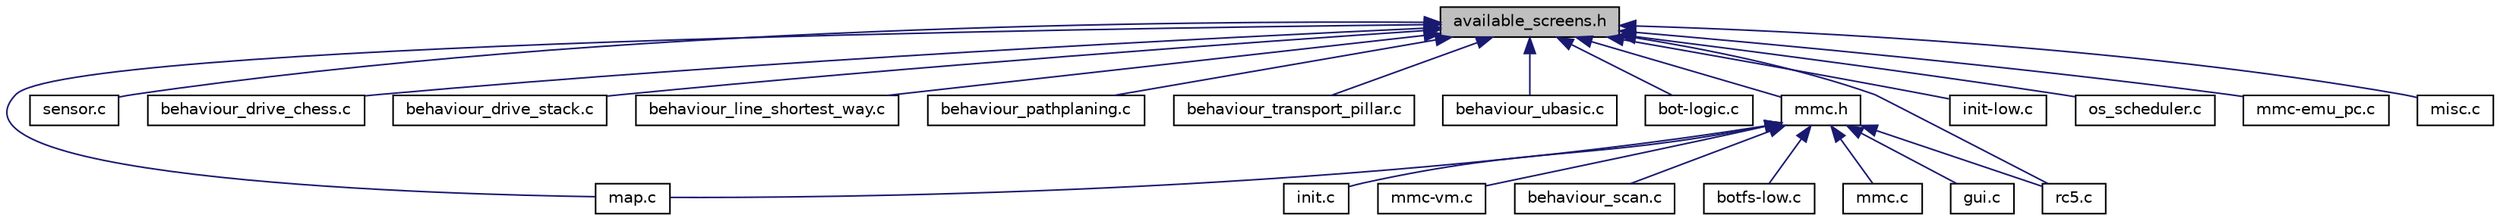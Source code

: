 digraph G
{
  edge [fontname="Helvetica",fontsize="10",labelfontname="Helvetica",labelfontsize="10"];
  node [fontname="Helvetica",fontsize="10",shape=record];
  Node1 [label="available_screens.h",height=0.2,width=0.4,color="black", fillcolor="grey75", style="filled" fontcolor="black"];
  Node1 -> Node2 [dir="back",color="midnightblue",fontsize="10",style="solid",fontname="Helvetica"];
  Node2 [label="map.c",height=0.2,width=0.4,color="black", fillcolor="white", style="filled",URL="$map_8c.html",tooltip="Karte."];
  Node1 -> Node3 [dir="back",color="midnightblue",fontsize="10",style="solid",fontname="Helvetica"];
  Node3 [label="sensor.c",height=0.2,width=0.4,color="black", fillcolor="white", style="filled",URL="$sensor_8c.html",tooltip="Architekturunabhaengiger Teil der Sensorsteuerung."];
  Node1 -> Node4 [dir="back",color="midnightblue",fontsize="10",style="solid",fontname="Helvetica"];
  Node4 [label="behaviour_drive_chess.c",height=0.2,width=0.4,color="black", fillcolor="white", style="filled",URL="$behaviour__drive__chess_8c.html",tooltip="Der Bot spielt Schach."];
  Node1 -> Node5 [dir="back",color="midnightblue",fontsize="10",style="solid",fontname="Helvetica"];
  Node5 [label="behaviour_drive_stack.c",height=0.2,width=0.4,color="black", fillcolor="white", style="filled",URL="$behaviour__drive__stack_8c.html",tooltip="Anfahren aller auf dem Stack befindlichen Punkte."];
  Node1 -> Node6 [dir="back",color="midnightblue",fontsize="10",style="solid",fontname="Helvetica"];
  Node6 [label="behaviour_line_shortest_way.c",height=0.2,width=0.4,color="black", fillcolor="white", style="filled",URL="$behaviour__line__shortest__way_8c.html",tooltip="Linienverfolger, der an Kreuzungen eine bestimmte Vorzugsrichtung einschlaegt (links) und diesen Weg ..."];
  Node1 -> Node7 [dir="back",color="midnightblue",fontsize="10",style="solid",fontname="Helvetica"];
  Node7 [label="behaviour_pathplaning.c",height=0.2,width=0.4,color="black", fillcolor="white", style="filled",URL="$behaviour__pathplaning_8c.html",tooltip="Wave-Pfadplanungsverhalten."];
  Node1 -> Node8 [dir="back",color="midnightblue",fontsize="10",style="solid",fontname="Helvetica"];
  Node8 [label="behaviour_transport_pillar.c",height=0.2,width=0.4,color="black", fillcolor="white", style="filled",URL="$behaviour__transport__pillar_8c.html",tooltip="Bot startet von einem Farb-Startpad und entdeckt die Welt, bis er auf ein anderes Farbpad stoesst..."];
  Node1 -> Node9 [dir="back",color="midnightblue",fontsize="10",style="solid",fontname="Helvetica"];
  Node9 [label="behaviour_ubasic.c",height=0.2,width=0.4,color="black", fillcolor="white", style="filled",URL="$behaviour__ubasic_8c.html",tooltip="Basic-Interpreter als Verhalten."];
  Node1 -> Node10 [dir="back",color="midnightblue",fontsize="10",style="solid",fontname="Helvetica"];
  Node10 [label="bot-logic.c",height=0.2,width=0.4,color="black", fillcolor="white", style="filled",URL="$bot-logic_8c.html",tooltip="High-Level Routinen fuer die Steuerung des c&#39;t-Bots."];
  Node1 -> Node11 [dir="back",color="midnightblue",fontsize="10",style="solid",fontname="Helvetica"];
  Node11 [label="mmc.h",height=0.2,width=0.4,color="black", fillcolor="white", style="filled",URL="$mmc_8h.html",tooltip="Routinen zum Auslesen / Schreiben einer MMC-Karte."];
  Node11 -> Node12 [dir="back",color="midnightblue",fontsize="10",style="solid",fontname="Helvetica"];
  Node12 [label="init.c",height=0.2,width=0.4,color="black", fillcolor="white", style="filled",URL="$init_8c.html",tooltip="Initialisierungsroutinen."];
  Node11 -> Node2 [dir="back",color="midnightblue",fontsize="10",style="solid",fontname="Helvetica"];
  Node11 -> Node13 [dir="back",color="midnightblue",fontsize="10",style="solid",fontname="Helvetica"];
  Node13 [label="mmc-vm.c",height=0.2,width=0.4,color="black", fillcolor="white", style="filled",URL="$mmc-vm_8c.html",tooltip="Virtual Memory Management mit MMC / SD-Card."];
  Node11 -> Node14 [dir="back",color="midnightblue",fontsize="10",style="solid",fontname="Helvetica"];
  Node14 [label="behaviour_scan.c",height=0.2,width=0.4,color="black", fillcolor="white", style="filled",URL="$behaviour__scan_8c.html",tooltip="Scannt die Umgebung und traegt sie in die Karte ein."];
  Node11 -> Node15 [dir="back",color="midnightblue",fontsize="10",style="solid",fontname="Helvetica"];
  Node15 [label="botfs-low.c",height=0.2,width=0.4,color="black", fillcolor="white", style="filled",URL="$botfs-low_8c.html",tooltip="Low-Level-Funktionen des Dateisystems BotFS fuer MCU."];
  Node11 -> Node16 [dir="back",color="midnightblue",fontsize="10",style="solid",fontname="Helvetica"];
  Node16 [label="mmc.c",height=0.2,width=0.4,color="black", fillcolor="white", style="filled",URL="$mmc_8c.html",tooltip="Routinen zum Auslesen/Schreiben einer MMC-Karte."];
  Node11 -> Node17 [dir="back",color="midnightblue",fontsize="10",style="solid",fontname="Helvetica"];
  Node17 [label="gui.c",height=0.2,width=0.4,color="black", fillcolor="white", style="filled",URL="$gui_8c.html",tooltip="Display-GUI des Bots."];
  Node11 -> Node18 [dir="back",color="midnightblue",fontsize="10",style="solid",fontname="Helvetica"];
  Node18 [label="rc5.c",height=0.2,width=0.4,color="black", fillcolor="white", style="filled",URL="$rc5_8c.html",tooltip="RC5-Fernbedienung / Basic-Tasten-Handler."];
  Node1 -> Node19 [dir="back",color="midnightblue",fontsize="10",style="solid",fontname="Helvetica"];
  Node19 [label="init-low.c",height=0.2,width=0.4,color="black", fillcolor="white", style="filled",URL="$init-low_8c.html",tooltip="Initialisierungsroutinen fuer MCU."];
  Node1 -> Node20 [dir="back",color="midnightblue",fontsize="10",style="solid",fontname="Helvetica"];
  Node20 [label="os_scheduler.c",height=0.2,width=0.4,color="black", fillcolor="white", style="filled",URL="$os__scheduler_8c.html",tooltip="Mini-Scheduler fuer BotOS."];
  Node1 -> Node21 [dir="back",color="midnightblue",fontsize="10",style="solid",fontname="Helvetica"];
  Node21 [label="mmc-emu_pc.c",height=0.2,width=0.4,color="black", fillcolor="white", style="filled",URL="$mmc-emu__pc_8c.html",tooltip="MMC / SD-Card Emulation fuer PC."];
  Node1 -> Node22 [dir="back",color="midnightblue",fontsize="10",style="solid",fontname="Helvetica"];
  Node22 [label="misc.c",height=0.2,width=0.4,color="black", fillcolor="white", style="filled",URL="$misc_8c.html",tooltip="Sonstige Display-Anzeigefunktionen, die in keine andere Datei so richtig passen."];
  Node1 -> Node18 [dir="back",color="midnightblue",fontsize="10",style="solid",fontname="Helvetica"];
}
